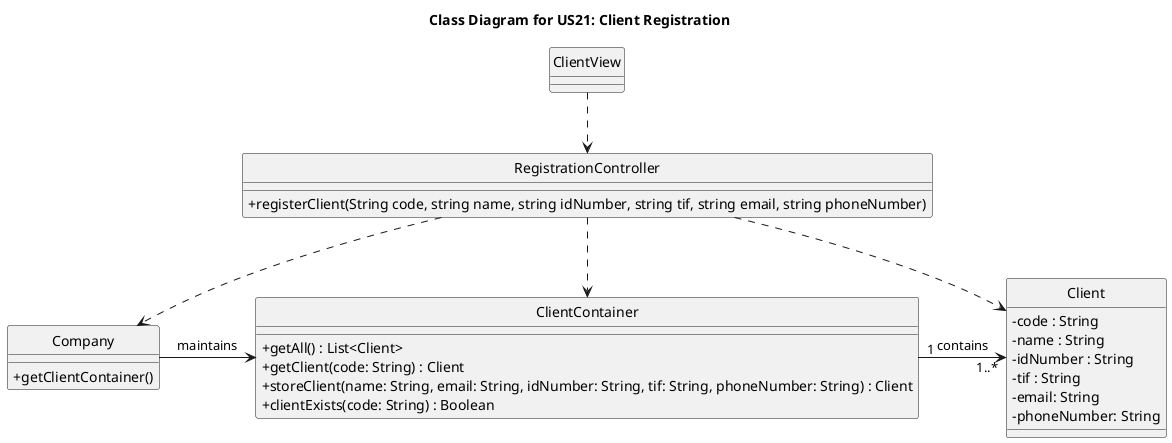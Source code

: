 @startuml
'https://plantuml.com/class-diagram

hide circle
skinparam classAttributeIconSize 0

title Class Diagram for US21: Client Registration

class ClientView {
}

class RegistrationController {
    +registerClient(String code, string name, string idNumber, string tif, string email, string phoneNumber)
}

class ClientContainer {
    +getAll() : List<Client>
    +getClient(code: String) : Client
    +storeClient(name: String, email: String, idNumber: String, tif: String, phoneNumber: String) : Client
    +clientExists(code: String) : Boolean
}

class Client {
    -code : String
    -name : String
    -idNumber : String
    -tif : String
    -email: String
    -phoneNumber: String
}

class Company{
    +getClientContainer()
}

ClientView ..> RegistrationController

RegistrationController ..> ClientContainer

RegistrationController ..> Company

RegistrationController ..> Client

Company -> ClientContainer: maintains

ClientContainer "1" -> "1..*" Client : contains

@enduml
